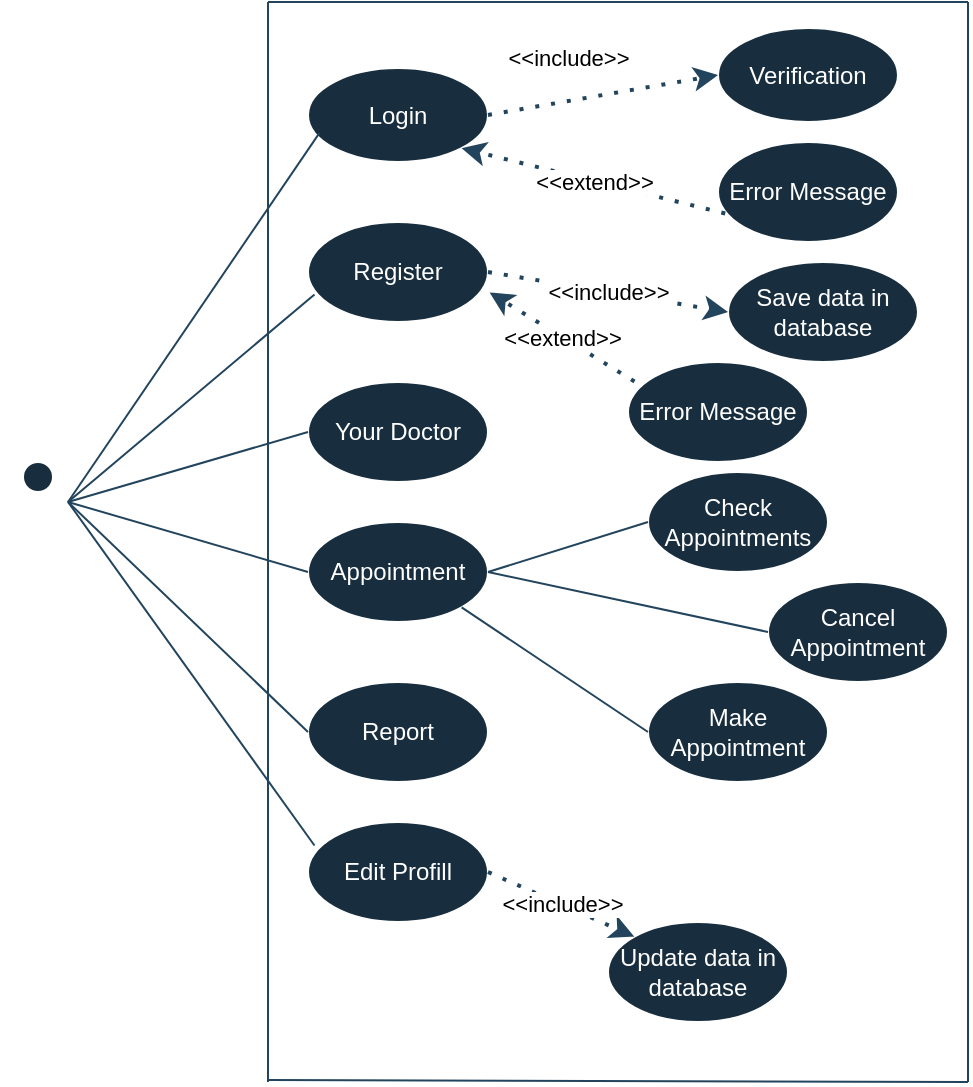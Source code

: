 <mxfile version="21.3.4" type="github" pages="3">
  <diagram name="PatientUseCase" id="zxL5nQAqXX0AkMMArjW-">
    <mxGraphModel dx="1050" dy="541" grid="1" gridSize="10" guides="1" tooltips="1" connect="1" arrows="1" fold="1" page="1" pageScale="1" pageWidth="850" pageHeight="1100" math="0" shadow="0">
      <root>
        <mxCell id="0" />
        <mxCell id="1" parent="0" />
        <mxCell id="uA1yjkFGK57nxFIue9zr-2" value="Patient" style="shape=umlActor;verticalLabelPosition=bottom;verticalAlign=top;html=1;outlineConnect=0;labelBackgroundColor=none;fillColor=#182E3E;strokeColor=#FFFFFF;fontColor=#FFFFFF;" parent="1" vertex="1">
          <mxGeometry x="70" y="240" width="30" height="60" as="geometry" />
        </mxCell>
        <mxCell id="uA1yjkFGK57nxFIue9zr-3" value="Login" style="ellipse;labelBackgroundColor=none;fillColor=#182E3E;strokeColor=#FFFFFF;fontColor=#FFFFFF;whiteSpace=wrap;" parent="1" vertex="1">
          <mxGeometry x="220" y="43" width="90" height="47" as="geometry" />
        </mxCell>
        <mxCell id="uA1yjkFGK57nxFIue9zr-4" value="Register" style="ellipse;whiteSpace=wrap;html=1;labelBackgroundColor=none;fillColor=#182E3E;strokeColor=#FFFFFF;fontColor=#FFFFFF;" parent="1" vertex="1">
          <mxGeometry x="220" y="120" width="90" height="50" as="geometry" />
        </mxCell>
        <mxCell id="uA1yjkFGK57nxFIue9zr-5" value="Your Doctor" style="ellipse;whiteSpace=wrap;html=1;labelBackgroundColor=none;fillColor=#182E3E;strokeColor=#FFFFFF;fontColor=#FFFFFF;" parent="1" vertex="1">
          <mxGeometry x="220" y="200" width="90" height="50" as="geometry" />
        </mxCell>
        <mxCell id="uA1yjkFGK57nxFIue9zr-6" value="Appointment" style="ellipse;whiteSpace=wrap;html=1;labelBackgroundColor=none;fillColor=#182E3E;strokeColor=#FFFFFF;fontColor=#FFFFFF;" parent="1" vertex="1">
          <mxGeometry x="220" y="270" width="90" height="50" as="geometry" />
        </mxCell>
        <mxCell id="uA1yjkFGK57nxFIue9zr-7" value="Report" style="ellipse;whiteSpace=wrap;html=1;labelBackgroundColor=none;fillColor=#182E3E;strokeColor=#FFFFFF;fontColor=#FFFFFF;" parent="1" vertex="1">
          <mxGeometry x="220" y="350" width="90" height="50" as="geometry" />
        </mxCell>
        <mxCell id="uA1yjkFGK57nxFIue9zr-8" value="Edit Profill" style="ellipse;whiteSpace=wrap;html=1;labelBackgroundColor=none;fillColor=#182E3E;strokeColor=#FFFFFF;fontColor=#FFFFFF;" parent="1" vertex="1">
          <mxGeometry x="220" y="420" width="90" height="50" as="geometry" />
        </mxCell>
        <mxCell id="uA1yjkFGK57nxFIue9zr-34" value="" style="endArrow=none;html=1;rounded=0;labelBackgroundColor=none;fontColor=default;strokeColor=#23445D;" parent="1" edge="1">
          <mxGeometry width="50" height="50" relative="1" as="geometry">
            <mxPoint x="200" y="550" as="sourcePoint" />
            <mxPoint x="200" y="10" as="targetPoint" />
          </mxGeometry>
        </mxCell>
        <mxCell id="uA1yjkFGK57nxFIue9zr-36" value="" style="endArrow=none;html=1;rounded=0;labelBackgroundColor=none;fontColor=default;strokeColor=#23445D;" parent="1" edge="1">
          <mxGeometry width="50" height="50" relative="1" as="geometry">
            <mxPoint x="200" y="10" as="sourcePoint" />
            <mxPoint x="550" y="10" as="targetPoint" />
          </mxGeometry>
        </mxCell>
        <mxCell id="uA1yjkFGK57nxFIue9zr-37" value="" style="endArrow=none;html=1;rounded=0;labelBackgroundColor=none;fontColor=default;strokeColor=#23445D;" parent="1" edge="1">
          <mxGeometry width="50" height="50" relative="1" as="geometry">
            <mxPoint x="550" y="550" as="sourcePoint" />
            <mxPoint x="550" y="10" as="targetPoint" />
          </mxGeometry>
        </mxCell>
        <mxCell id="uA1yjkFGK57nxFIue9zr-38" value="" style="endArrow=none;html=1;rounded=0;labelBackgroundColor=none;fontColor=default;strokeColor=#23445D;" parent="1" edge="1">
          <mxGeometry width="50" height="50" relative="1" as="geometry">
            <mxPoint x="200" y="549" as="sourcePoint" />
            <mxPoint x="550" y="550" as="targetPoint" />
          </mxGeometry>
        </mxCell>
        <mxCell id="uA1yjkFGK57nxFIue9zr-39" value="" style="endArrow=none;html=1;rounded=0;entryX=0.062;entryY=0.695;entryDx=0;entryDy=0;entryPerimeter=0;labelBackgroundColor=none;fontColor=default;strokeColor=#23445D;exitX=1;exitY=0.333;exitDx=0;exitDy=0;exitPerimeter=0;" parent="1" target="uA1yjkFGK57nxFIue9zr-3" edge="1" source="uA1yjkFGK57nxFIue9zr-2">
          <mxGeometry width="50" height="50" relative="1" as="geometry">
            <mxPoint x="110" y="300" as="sourcePoint" />
            <mxPoint x="170" y="210" as="targetPoint" />
          </mxGeometry>
        </mxCell>
        <mxCell id="uA1yjkFGK57nxFIue9zr-40" value="" style="endArrow=none;html=1;rounded=0;entryX=0.036;entryY=0.725;entryDx=0;entryDy=0;entryPerimeter=0;labelBackgroundColor=none;fontColor=default;strokeColor=#23445D;exitX=1;exitY=0.333;exitDx=0;exitDy=0;exitPerimeter=0;" parent="1" target="uA1yjkFGK57nxFIue9zr-4" edge="1" source="uA1yjkFGK57nxFIue9zr-2">
          <mxGeometry width="50" height="50" relative="1" as="geometry">
            <mxPoint x="120" y="260" as="sourcePoint" />
            <mxPoint x="170" y="210" as="targetPoint" />
          </mxGeometry>
        </mxCell>
        <mxCell id="uA1yjkFGK57nxFIue9zr-41" value="" style="endArrow=none;html=1;rounded=0;labelBackgroundColor=none;fontColor=default;strokeColor=#23445D;exitX=1;exitY=0.333;exitDx=0;exitDy=0;exitPerimeter=0;entryX=0;entryY=0.5;entryDx=0;entryDy=0;" parent="1" edge="1" target="uA1yjkFGK57nxFIue9zr-6" source="uA1yjkFGK57nxFIue9zr-2">
          <mxGeometry width="50" height="50" relative="1" as="geometry">
            <mxPoint x="160" y="330" as="sourcePoint" />
            <mxPoint x="210" y="280" as="targetPoint" />
          </mxGeometry>
        </mxCell>
        <mxCell id="l2GhuH7nUabS5cjkJu---6" value="" style="endArrow=none;html=1;rounded=0;strokeColor=#23445D;exitX=1;exitY=0.333;exitDx=0;exitDy=0;exitPerimeter=0;entryX=0;entryY=0.5;entryDx=0;entryDy=0;" edge="1" parent="1" source="uA1yjkFGK57nxFIue9zr-2" target="uA1yjkFGK57nxFIue9zr-5">
          <mxGeometry width="50" height="50" relative="1" as="geometry">
            <mxPoint x="180" y="270" as="sourcePoint" />
            <mxPoint x="240" y="220" as="targetPoint" />
          </mxGeometry>
        </mxCell>
        <mxCell id="l2GhuH7nUabS5cjkJu---11" value="" style="endArrow=none;html=1;rounded=0;strokeColor=#23445D;entryX=0;entryY=0.5;entryDx=0;entryDy=0;exitX=1;exitY=0.333;exitDx=0;exitDy=0;exitPerimeter=0;" edge="1" parent="1" source="uA1yjkFGK57nxFIue9zr-2" target="uA1yjkFGK57nxFIue9zr-7">
          <mxGeometry width="50" height="50" relative="1" as="geometry">
            <mxPoint x="130" y="340" as="sourcePoint" />
            <mxPoint x="180" y="290" as="targetPoint" />
          </mxGeometry>
        </mxCell>
        <mxCell id="l2GhuH7nUabS5cjkJu---13" value="" style="endArrow=none;html=1;rounded=0;strokeColor=#23445D;exitX=1;exitY=0.333;exitDx=0;exitDy=0;exitPerimeter=0;entryX=0.036;entryY=0.235;entryDx=0;entryDy=0;entryPerimeter=0;" edge="1" parent="1" source="uA1yjkFGK57nxFIue9zr-2" target="uA1yjkFGK57nxFIue9zr-8">
          <mxGeometry width="50" height="50" relative="1" as="geometry">
            <mxPoint x="110" y="270" as="sourcePoint" />
            <mxPoint x="240" y="340" as="targetPoint" />
          </mxGeometry>
        </mxCell>
        <mxCell id="l2GhuH7nUabS5cjkJu---14" value="Verification" style="ellipse;labelBackgroundColor=none;fillColor=#182E3E;strokeColor=#FFFFFF;fontColor=#FFFFFF;whiteSpace=wrap;" vertex="1" parent="1">
          <mxGeometry x="425" y="23" width="90" height="47" as="geometry" />
        </mxCell>
        <mxCell id="l2GhuH7nUabS5cjkJu---23" value="" style="endArrow=classic;html=1;rounded=0;dashed=1;dashPattern=1 3;labelBackgroundColor=default;strokeColor=#23445D;strokeWidth=2;fontFamily=Helvetica;fontSize=11;fontColor=default;shape=connector;entryX=0;entryY=0.5;entryDx=0;entryDy=0;exitX=1;exitY=0.5;exitDx=0;exitDy=0;" edge="1" parent="1" source="uA1yjkFGK57nxFIue9zr-3" target="l2GhuH7nUabS5cjkJu---14">
          <mxGeometry relative="1" as="geometry">
            <mxPoint x="340" y="70" as="sourcePoint" />
            <mxPoint x="371.2" y="38.61" as="targetPoint" />
          </mxGeometry>
        </mxCell>
        <mxCell id="l2GhuH7nUabS5cjkJu---27" value="Error Message" style="ellipse;labelBackgroundColor=none;fillColor=#182E3E;strokeColor=#FFFFFF;fontColor=#FFFFFF;whiteSpace=wrap;" vertex="1" parent="1">
          <mxGeometry x="425" y="80" width="90" height="50" as="geometry" />
        </mxCell>
        <mxCell id="l2GhuH7nUabS5cjkJu---28" value="" style="endArrow=classic;html=1;rounded=0;dashed=1;dashPattern=1 3;labelBackgroundColor=default;strokeColor=#23445D;strokeWidth=2;fontFamily=Helvetica;fontSize=11;fontColor=default;shape=connector;exitX=0.04;exitY=0.715;exitDx=0;exitDy=0;exitPerimeter=0;entryX=1;entryY=1;entryDx=0;entryDy=0;" edge="1" parent="1" source="l2GhuH7nUabS5cjkJu---27" target="uA1yjkFGK57nxFIue9zr-3">
          <mxGeometry relative="1" as="geometry">
            <mxPoint x="370" y="280" as="sourcePoint" />
            <mxPoint x="470" y="280" as="targetPoint" />
          </mxGeometry>
        </mxCell>
        <mxCell id="l2GhuH7nUabS5cjkJu---29" value="&amp;lt;&amp;lt;extend&amp;gt;&amp;gt;" style="edgeLabel;resizable=0;html=1;align=center;verticalAlign=middle;strokeColor=#FFFFFF;fontFamily=Helvetica;fontSize=11;fontColor=default;fillColor=#182E3E;" connectable="0" vertex="1" parent="l2GhuH7nUabS5cjkJu---28">
          <mxGeometry relative="1" as="geometry" />
        </mxCell>
        <mxCell id="l2GhuH7nUabS5cjkJu---30" value="&amp;lt;&amp;lt;include&amp;gt;&amp;gt;" style="text;html=1;align=center;verticalAlign=middle;resizable=0;points=[];autosize=1;strokeColor=none;fillColor=none;fontSize=11;fontFamily=Helvetica;fontColor=default;rotation=0;" vertex="1" parent="1">
          <mxGeometry x="310" y="23" width="80" height="30" as="geometry" />
        </mxCell>
        <mxCell id="l2GhuH7nUabS5cjkJu---32" value="Error Message" style="ellipse;labelBackgroundColor=none;fillColor=#182E3E;strokeColor=#FFFFFF;fontColor=#FFFFFF;whiteSpace=wrap;" vertex="1" parent="1">
          <mxGeometry x="380" y="190" width="90" height="50" as="geometry" />
        </mxCell>
        <mxCell id="l2GhuH7nUabS5cjkJu---33" value="" style="endArrow=classic;html=1;rounded=0;dashed=1;dashPattern=1 3;labelBackgroundColor=default;strokeColor=#23445D;strokeWidth=2;fontFamily=Helvetica;fontSize=11;fontColor=default;shape=connector;exitX=0.036;exitY=0.195;exitDx=0;exitDy=0;exitPerimeter=0;entryX=1.009;entryY=0.705;entryDx=0;entryDy=0;entryPerimeter=0;" edge="1" parent="1" source="l2GhuH7nUabS5cjkJu---32" target="uA1yjkFGK57nxFIue9zr-4">
          <mxGeometry relative="1" as="geometry">
            <mxPoint x="425" y="160" as="sourcePoint" />
            <mxPoint x="298" y="148" as="targetPoint" />
          </mxGeometry>
        </mxCell>
        <mxCell id="l2GhuH7nUabS5cjkJu---34" value="&amp;lt;&amp;lt;extend&amp;gt;&amp;gt;" style="edgeLabel;resizable=0;html=1;align=center;verticalAlign=middle;strokeColor=#FFFFFF;fontFamily=Helvetica;fontSize=11;fontColor=default;fillColor=#182E3E;" connectable="0" vertex="1" parent="l2GhuH7nUabS5cjkJu---33">
          <mxGeometry relative="1" as="geometry" />
        </mxCell>
        <mxCell id="l2GhuH7nUabS5cjkJu---35" value="Save data in database" style="ellipse;labelBackgroundColor=none;fillColor=#182E3E;strokeColor=#FFFFFF;fontColor=#FFFFFF;whiteSpace=wrap;" vertex="1" parent="1">
          <mxGeometry x="430" y="140" width="95" height="50" as="geometry" />
        </mxCell>
        <mxCell id="l2GhuH7nUabS5cjkJu---40" value="" style="endArrow=classic;html=1;rounded=0;dashed=1;dashPattern=1 3;labelBackgroundColor=default;strokeColor=#23445D;strokeWidth=2;fontFamily=Helvetica;fontSize=11;fontColor=default;shape=connector;entryX=0;entryY=0.5;entryDx=0;entryDy=0;exitX=1;exitY=0.5;exitDx=0;exitDy=0;" edge="1" parent="1" source="uA1yjkFGK57nxFIue9zr-4" target="l2GhuH7nUabS5cjkJu---35">
          <mxGeometry relative="1" as="geometry">
            <mxPoint x="370" y="300" as="sourcePoint" />
            <mxPoint x="470" y="300" as="targetPoint" />
          </mxGeometry>
        </mxCell>
        <mxCell id="l2GhuH7nUabS5cjkJu---41" value="&amp;lt;&amp;lt;include&amp;gt;&amp;gt;" style="edgeLabel;resizable=0;html=1;align=center;verticalAlign=middle;strokeColor=#FFFFFF;fontFamily=Helvetica;fontSize=11;fontColor=default;fillColor=#182E3E;" connectable="0" vertex="1" parent="l2GhuH7nUabS5cjkJu---40">
          <mxGeometry relative="1" as="geometry" />
        </mxCell>
        <mxCell id="l2GhuH7nUabS5cjkJu---48" value="Check Appointments" style="ellipse;whiteSpace=wrap;html=1;labelBackgroundColor=none;fillColor=#182E3E;strokeColor=#FFFFFF;fontColor=#FFFFFF;" vertex="1" parent="1">
          <mxGeometry x="390" y="245" width="90" height="50" as="geometry" />
        </mxCell>
        <mxCell id="l2GhuH7nUabS5cjkJu---53" value="Make Appointment" style="ellipse;whiteSpace=wrap;html=1;labelBackgroundColor=none;fillColor=#182E3E;strokeColor=#FFFFFF;fontColor=#FFFFFF;" vertex="1" parent="1">
          <mxGeometry x="390" y="350" width="90" height="50" as="geometry" />
        </mxCell>
        <mxCell id="l2GhuH7nUabS5cjkJu---54" value="Update data in database" style="ellipse;whiteSpace=wrap;html=1;labelBackgroundColor=none;fillColor=#182E3E;strokeColor=#FFFFFF;fontColor=#FFFFFF;" vertex="1" parent="1">
          <mxGeometry x="370" y="470" width="90" height="50" as="geometry" />
        </mxCell>
        <mxCell id="l2GhuH7nUabS5cjkJu---56" value="" style="endArrow=classic;html=1;rounded=0;dashed=1;dashPattern=1 3;labelBackgroundColor=default;strokeColor=#23445D;strokeWidth=2;fontFamily=Helvetica;fontSize=11;fontColor=default;shape=connector;entryX=0;entryY=0;entryDx=0;entryDy=0;exitX=1;exitY=0.5;exitDx=0;exitDy=0;" edge="1" parent="1" source="uA1yjkFGK57nxFIue9zr-8" target="l2GhuH7nUabS5cjkJu---54">
          <mxGeometry relative="1" as="geometry">
            <mxPoint x="310" y="430" as="sourcePoint" />
            <mxPoint x="395" y="430" as="targetPoint" />
          </mxGeometry>
        </mxCell>
        <mxCell id="l2GhuH7nUabS5cjkJu---57" value="&amp;lt;&amp;lt;include&amp;gt;&amp;gt;" style="edgeLabel;resizable=0;html=1;align=center;verticalAlign=middle;strokeColor=#FFFFFF;fontFamily=Helvetica;fontSize=11;fontColor=default;fillColor=#182E3E;" connectable="0" vertex="1" parent="l2GhuH7nUabS5cjkJu---56">
          <mxGeometry relative="1" as="geometry" />
        </mxCell>
        <mxCell id="l2GhuH7nUabS5cjkJu---66" value="" style="endArrow=none;html=1;rounded=0;labelBackgroundColor=none;fontColor=default;strokeColor=#23445D;exitX=1;exitY=1;exitDx=0;exitDy=0;entryX=0;entryY=0.5;entryDx=0;entryDy=0;" edge="1" parent="1" source="uA1yjkFGK57nxFIue9zr-6" target="l2GhuH7nUabS5cjkJu---53">
          <mxGeometry width="50" height="50" relative="1" as="geometry">
            <mxPoint x="300" y="315" as="sourcePoint" />
            <mxPoint x="420" y="350" as="targetPoint" />
          </mxGeometry>
        </mxCell>
        <mxCell id="l2GhuH7nUabS5cjkJu---67" value="" style="endArrow=none;html=1;rounded=0;labelBackgroundColor=none;fontColor=default;strokeColor=#23445D;exitX=1;exitY=0.5;exitDx=0;exitDy=0;entryX=0;entryY=0.5;entryDx=0;entryDy=0;" edge="1" parent="1" source="uA1yjkFGK57nxFIue9zr-6" target="l2GhuH7nUabS5cjkJu---48">
          <mxGeometry width="50" height="50" relative="1" as="geometry">
            <mxPoint x="320" y="300" as="sourcePoint" />
            <mxPoint x="413" y="342" as="targetPoint" />
          </mxGeometry>
        </mxCell>
        <mxCell id="l2GhuH7nUabS5cjkJu---70" value="Cancel Appointment" style="ellipse;labelBackgroundColor=none;fillColor=#182E3E;strokeColor=#FFFFFF;fontColor=#FFFFFF;whiteSpace=wrap;" vertex="1" parent="1">
          <mxGeometry x="450" y="300" width="90" height="50" as="geometry" />
        </mxCell>
        <mxCell id="l2GhuH7nUabS5cjkJu---73" value="" style="endArrow=none;html=1;rounded=0;labelBackgroundColor=none;fontColor=default;strokeColor=#23445D;exitX=0;exitY=0.5;exitDx=0;exitDy=0;entryX=1;entryY=0.5;entryDx=0;entryDy=0;" edge="1" parent="1" source="l2GhuH7nUabS5cjkJu---70" target="uA1yjkFGK57nxFIue9zr-6">
          <mxGeometry width="50" height="50" relative="1" as="geometry">
            <mxPoint x="307" y="323" as="sourcePoint" />
            <mxPoint x="390" y="395" as="targetPoint" />
          </mxGeometry>
        </mxCell>
      </root>
    </mxGraphModel>
  </diagram>
  <diagram id="E2EriJdUbzyZtGakTttA" name="AdminUsecase">
    <mxGraphModel dx="1900" dy="541" grid="1" gridSize="11" guides="1" tooltips="1" connect="1" arrows="1" fold="1" page="1" pageScale="1" pageWidth="850" pageHeight="1100" math="0" shadow="1">
      <root>
        <mxCell id="0" />
        <mxCell id="1" parent="0" />
        <mxCell id="AwmBCkN8pmVGD5Ynmysm-137" value="Admin" style="shape=umlActor;verticalLabelPosition=bottom;verticalAlign=top;html=1;outlineConnect=0;labelBackgroundColor=none;" vertex="1" parent="1">
          <mxGeometry x="-460" y="880" width="30" height="60" as="geometry" />
        </mxCell>
        <mxCell id="AwmBCkN8pmVGD5Ynmysm-138" value="" style="endArrow=none;html=1;rounded=0;labelBackgroundColor=none;fontColor=default;" edge="1" parent="1">
          <mxGeometry width="50" height="50" relative="1" as="geometry">
            <mxPoint x="-315" y="1570" as="sourcePoint" />
            <mxPoint x="-315" y="280" as="targetPoint" />
          </mxGeometry>
        </mxCell>
        <mxCell id="AwmBCkN8pmVGD5Ynmysm-139" value="" style="endArrow=none;html=1;rounded=0;labelBackgroundColor=none;fontColor=default;" edge="1" parent="1">
          <mxGeometry width="50" height="50" relative="1" as="geometry">
            <mxPoint x="-315" y="280" as="sourcePoint" />
            <mxPoint x="325" y="280" as="targetPoint" />
            <Array as="points">
              <mxPoint x="-45" y="280" />
            </Array>
          </mxGeometry>
        </mxCell>
        <mxCell id="AwmBCkN8pmVGD5Ynmysm-140" value="" style="endArrow=none;html=1;rounded=0;entryX=0;entryY=0.5;entryDx=0;entryDy=0;labelBackgroundColor=none;fontColor=default;exitX=1;exitY=0.333;exitDx=0;exitDy=0;exitPerimeter=0;" edge="1" parent="1" source="AwmBCkN8pmVGD5Ynmysm-137" target="AwmBCkN8pmVGD5Ynmysm-149">
          <mxGeometry width="50" height="50" relative="1" as="geometry">
            <mxPoint x="-365" y="570" as="sourcePoint" />
            <mxPoint x="-249.42" y="345.665" as="targetPoint" />
          </mxGeometry>
        </mxCell>
        <mxCell id="AwmBCkN8pmVGD5Ynmysm-141" value="" style="endArrow=none;html=1;rounded=0;entryX=0;entryY=0.5;entryDx=0;entryDy=0;labelBackgroundColor=none;fontColor=default;exitX=1;exitY=0.333;exitDx=0;exitDy=0;exitPerimeter=0;" edge="1" parent="1" source="AwmBCkN8pmVGD5Ynmysm-137" target="AwmBCkN8pmVGD5Ynmysm-150">
          <mxGeometry width="50" height="50" relative="1" as="geometry">
            <mxPoint x="-355" y="530" as="sourcePoint" />
            <mxPoint x="-251.76" y="426.25" as="targetPoint" />
          </mxGeometry>
        </mxCell>
        <mxCell id="AwmBCkN8pmVGD5Ynmysm-142" value="" style="endArrow=none;html=1;rounded=0;labelBackgroundColor=none;fontColor=default;exitX=1;exitY=0.333;exitDx=0;exitDy=0;exitPerimeter=0;entryX=0;entryY=0.5;entryDx=0;entryDy=0;" edge="1" parent="1" source="AwmBCkN8pmVGD5Ynmysm-137" target="AwmBCkN8pmVGD5Ynmysm-157">
          <mxGeometry width="50" height="50" relative="1" as="geometry">
            <mxPoint x="-315" y="600" as="sourcePoint" />
            <mxPoint x="-255" y="565" as="targetPoint" />
          </mxGeometry>
        </mxCell>
        <mxCell id="AwmBCkN8pmVGD5Ynmysm-143" value="" style="endArrow=none;html=1;rounded=0;exitX=1;exitY=0.333;exitDx=0;exitDy=0;exitPerimeter=0;labelBackgroundColor=none;fontColor=default;entryX=0;entryY=0;entryDx=0;entryDy=0;" edge="1" parent="1" source="AwmBCkN8pmVGD5Ynmysm-137" target="AwmBCkN8pmVGD5Ynmysm-167">
          <mxGeometry width="50" height="50" relative="1" as="geometry">
            <mxPoint x="-295" y="540" as="sourcePoint" />
            <mxPoint x="-245" y="545" as="targetPoint" />
          </mxGeometry>
        </mxCell>
        <mxCell id="AwmBCkN8pmVGD5Ynmysm-144" value="" style="endArrow=none;html=1;rounded=0;exitX=1;exitY=0.333;exitDx=0;exitDy=0;exitPerimeter=0;labelBackgroundColor=none;fontColor=default;entryX=0;entryY=0;entryDx=0;entryDy=0;" edge="1" parent="1" source="AwmBCkN8pmVGD5Ynmysm-137" target="AwmBCkN8pmVGD5Ynmysm-184">
          <mxGeometry width="50" height="50" relative="1" as="geometry">
            <mxPoint x="-345" y="610" as="sourcePoint" />
            <mxPoint x="-335" y="830" as="targetPoint" />
          </mxGeometry>
        </mxCell>
        <mxCell id="AwmBCkN8pmVGD5Ynmysm-145" value="" style="endArrow=none;html=1;rounded=0;exitX=1;exitY=0.333;exitDx=0;exitDy=0;exitPerimeter=0;entryX=0.217;entryY=0.097;entryDx=0;entryDy=0;entryPerimeter=0;labelBackgroundColor=none;fontColor=default;" edge="1" parent="1" source="AwmBCkN8pmVGD5Ynmysm-137" target="AwmBCkN8pmVGD5Ynmysm-168">
          <mxGeometry width="50" height="50" relative="1" as="geometry">
            <mxPoint x="-365" y="540" as="sourcePoint" />
            <mxPoint x="-251.76" y="701.75" as="targetPoint" />
          </mxGeometry>
        </mxCell>
        <mxCell id="AwmBCkN8pmVGD5Ynmysm-146" value="Verification" style="ellipse;labelBackgroundColor=none;whiteSpace=wrap;" vertex="1" parent="1">
          <mxGeometry x="12.5" y="290" width="125" height="67" as="geometry" />
        </mxCell>
        <mxCell id="AwmBCkN8pmVGD5Ynmysm-147" value="Error Message" style="ellipse;labelBackgroundColor=none;whiteSpace=wrap;" vertex="1" parent="1">
          <mxGeometry x="135" y="310" width="125" height="70" as="geometry" />
        </mxCell>
        <mxCell id="AwmBCkN8pmVGD5Ynmysm-148" value="Update data in database" style="ellipse;whiteSpace=wrap;html=1;labelBackgroundColor=none;" vertex="1" parent="1">
          <mxGeometry x="95" y="790" width="140" height="80" as="geometry" />
        </mxCell>
        <mxCell id="AwmBCkN8pmVGD5Ynmysm-149" value="Login" style="ellipse;whiteSpace=wrap;html=1;fontFamily=Helvetica;fontSize=11;labelBackgroundColor=none;" vertex="1" parent="1">
          <mxGeometry x="-275" y="300" width="140" height="70" as="geometry" />
        </mxCell>
        <mxCell id="AwmBCkN8pmVGD5Ynmysm-150" value="Appointment" style="ellipse;whiteSpace=wrap;html=1;fontFamily=Helvetica;fontSize=11;labelBackgroundColor=none;" vertex="1" parent="1">
          <mxGeometry x="-275" y="400" width="140" height="70" as="geometry" />
        </mxCell>
        <mxCell id="AwmBCkN8pmVGD5Ynmysm-151" value="Fetch Data" style="ellipse;whiteSpace=wrap;html=1;fontFamily=Helvetica;fontSize=11;labelBackgroundColor=none;" vertex="1" parent="1">
          <mxGeometry x="15" y="390" width="140" height="70" as="geometry" />
        </mxCell>
        <mxCell id="AwmBCkN8pmVGD5Ynmysm-152" value="Add Doctor" style="ellipse;whiteSpace=wrap;html=1;fontFamily=Helvetica;fontSize=11;labelBackgroundColor=none;" vertex="1" parent="1">
          <mxGeometry x="-50" y="470" width="140" height="70" as="geometry" />
        </mxCell>
        <mxCell id="AwmBCkN8pmVGD5Ynmysm-153" value="View&amp;nbsp;" style="ellipse;whiteSpace=wrap;html=1;fontFamily=Helvetica;fontSize=11;labelBackgroundColor=none;" vertex="1" parent="1">
          <mxGeometry x="45" y="540" width="140" height="70" as="geometry" />
        </mxCell>
        <mxCell id="AwmBCkN8pmVGD5Ynmysm-154" value="" style="endArrow=none;html=1;rounded=0;exitX=0.06;exitY=0.786;exitDx=0;exitDy=0;labelBackgroundColor=none;fontColor=default;entryX=1;entryY=0.5;entryDx=0;entryDy=0;exitPerimeter=0;" edge="1" parent="1" source="AwmBCkN8pmVGD5Ynmysm-152" target="AwmBCkN8pmVGD5Ynmysm-157">
          <mxGeometry width="50" height="50" relative="1" as="geometry">
            <mxPoint x="-95" y="465" as="sourcePoint" />
            <mxPoint x="93" y="600" as="targetPoint" />
          </mxGeometry>
        </mxCell>
        <mxCell id="AwmBCkN8pmVGD5Ynmysm-155" value="" style="endArrow=none;html=1;rounded=0;entryX=0;entryY=0.5;entryDx=0;entryDy=0;labelBackgroundColor=none;fontColor=default;exitX=0.979;exitY=0.643;exitDx=0;exitDy=0;exitPerimeter=0;" edge="1" parent="1" source="AwmBCkN8pmVGD5Ynmysm-157" target="AwmBCkN8pmVGD5Ynmysm-153">
          <mxGeometry width="50" height="50" relative="1" as="geometry">
            <mxPoint x="-15" y="610" as="sourcePoint" />
            <mxPoint x="-5" y="435" as="targetPoint" />
          </mxGeometry>
        </mxCell>
        <mxCell id="AwmBCkN8pmVGD5Ynmysm-156" value="&amp;lt;&amp;lt;include&amp;gt;&amp;gt;" style="endArrow=open;endSize=12;dashed=1;html=1;rounded=0;dashPattern=1 3;labelBackgroundColor=none;strokeWidth=2;fontFamily=Helvetica;fontSize=11;fontColor=default;shape=connector;entryX=0;entryY=0.5;entryDx=0;entryDy=0;exitX=1;exitY=0.5;exitDx=0;exitDy=0;" edge="1" parent="1" source="AwmBCkN8pmVGD5Ynmysm-150" target="AwmBCkN8pmVGD5Ynmysm-151">
          <mxGeometry x="-0.152" y="11" width="160" relative="1" as="geometry">
            <mxPoint x="-135" y="470" as="sourcePoint" />
            <mxPoint x="47.5" y="440" as="targetPoint" />
            <mxPoint as="offset" />
          </mxGeometry>
        </mxCell>
        <mxCell id="AwmBCkN8pmVGD5Ynmysm-157" value="Doctor" style="ellipse;whiteSpace=wrap;html=1;fontFamily=Helvetica;fontSize=11;labelBackgroundColor=none;" vertex="1" parent="1">
          <mxGeometry x="-275" y="560" width="140" height="70" as="geometry" />
        </mxCell>
        <mxCell id="AwmBCkN8pmVGD5Ynmysm-158" value="&amp;lt;&amp;lt;include&amp;gt;&amp;gt;" style="endArrow=open;endSize=12;dashed=1;html=1;rounded=0;dashPattern=1 3;labelBackgroundColor=none;strokeWidth=2;fontFamily=Helvetica;fontSize=11;fontColor=default;shape=connector;entryX=0;entryY=0.5;entryDx=0;entryDy=0;exitX=1;exitY=0.5;exitDx=0;exitDy=0;" edge="1" parent="1" source="AwmBCkN8pmVGD5Ynmysm-149" target="AwmBCkN8pmVGD5Ynmysm-146">
          <mxGeometry width="160" relative="1" as="geometry">
            <mxPoint x="-145" y="483" as="sourcePoint" />
            <mxPoint x="-39" y="500" as="targetPoint" />
          </mxGeometry>
        </mxCell>
        <mxCell id="AwmBCkN8pmVGD5Ynmysm-159" value="Delete" style="ellipse;whiteSpace=wrap;html=1;fontFamily=Helvetica;fontSize=11;labelBackgroundColor=none;" vertex="1" parent="1">
          <mxGeometry x="55" y="620" width="140" height="70" as="geometry" />
        </mxCell>
        <mxCell id="AwmBCkN8pmVGD5Ynmysm-160" value="" style="endArrow=none;html=1;rounded=0;labelBackgroundColor=none;fontColor=default;exitX=0.979;exitY=0.734;exitDx=0;exitDy=0;exitPerimeter=0;entryX=0;entryY=0;entryDx=0;entryDy=0;" edge="1" parent="1" source="AwmBCkN8pmVGD5Ynmysm-157" target="AwmBCkN8pmVGD5Ynmysm-159">
          <mxGeometry width="50" height="50" relative="1" as="geometry">
            <mxPoint x="-105" y="585" as="sourcePoint" />
            <mxPoint x="143" y="589" as="targetPoint" />
          </mxGeometry>
        </mxCell>
        <mxCell id="AwmBCkN8pmVGD5Ynmysm-161" value="Update" style="ellipse;whiteSpace=wrap;html=1;fontFamily=Helvetica;fontSize=11;labelBackgroundColor=none;" vertex="1" parent="1">
          <mxGeometry x="-15" y="690" width="140" height="70" as="geometry" />
        </mxCell>
        <mxCell id="AwmBCkN8pmVGD5Ynmysm-162" value="&amp;lt;&amp;lt;expend&amp;gt;&amp;gt;" style="endArrow=open;endSize=12;dashed=1;html=1;rounded=0;dashPattern=1 3;labelBackgroundColor=none;strokeWidth=2;fontFamily=Helvetica;fontSize=11;fontColor=default;shape=connector;entryX=1;entryY=1;entryDx=0;entryDy=0;exitX=0.047;exitY=0.769;exitDx=0;exitDy=0;exitPerimeter=0;" edge="1" parent="1" source="AwmBCkN8pmVGD5Ynmysm-147" target="AwmBCkN8pmVGD5Ynmysm-149">
          <mxGeometry x="-0.152" y="11" width="160" relative="1" as="geometry">
            <mxPoint x="-170" y="390" as="sourcePoint" />
            <mxPoint x="-50" y="380" as="targetPoint" />
            <mxPoint as="offset" />
          </mxGeometry>
        </mxCell>
        <mxCell id="AwmBCkN8pmVGD5Ynmysm-163" value="" style="endArrow=none;html=1;rounded=0;labelBackgroundColor=none;fontColor=default;exitX=1;exitY=1;exitDx=0;exitDy=0;" edge="1" parent="1" source="AwmBCkN8pmVGD5Ynmysm-157" target="AwmBCkN8pmVGD5Ynmysm-161">
          <mxGeometry width="50" height="50" relative="1" as="geometry">
            <mxPoint x="-88" y="581" as="sourcePoint" />
            <mxPoint x="176" y="620" as="targetPoint" />
          </mxGeometry>
        </mxCell>
        <mxCell id="AwmBCkN8pmVGD5Ynmysm-164" value="Verification" style="ellipse;whiteSpace=wrap;html=1;fontFamily=Helvetica;fontSize=11;labelBackgroundColor=none;" vertex="1" parent="1">
          <mxGeometry x="175" y="710" width="140" height="70" as="geometry" />
        </mxCell>
        <mxCell id="AwmBCkN8pmVGD5Ynmysm-165" value="&amp;lt;&amp;lt;include&amp;gt;&amp;gt;" style="endArrow=open;endSize=12;dashed=1;html=1;rounded=0;dashPattern=1 3;labelBackgroundColor=none;strokeWidth=2;fontFamily=Helvetica;fontSize=11;fontColor=default;shape=connector;exitX=0.5;exitY=1;exitDx=0;exitDy=0;" edge="1" parent="1" source="AwmBCkN8pmVGD5Ynmysm-159" target="AwmBCkN8pmVGD5Ynmysm-164">
          <mxGeometry x="-0.152" y="11" width="160" relative="1" as="geometry">
            <mxPoint x="-95" y="445" as="sourcePoint" />
            <mxPoint x="175.371" y="780.016" as="targetPoint" />
            <mxPoint as="offset" />
          </mxGeometry>
        </mxCell>
        <mxCell id="AwmBCkN8pmVGD5Ynmysm-166" value="&amp;lt;&amp;lt;include&amp;gt;&amp;gt;" style="endArrow=open;endSize=12;dashed=1;html=1;rounded=0;dashPattern=1 3;labelBackgroundColor=none;strokeWidth=2;fontFamily=Helvetica;fontSize=11;fontColor=default;shape=connector;exitX=1;exitY=1;exitDx=0;exitDy=0;entryX=0.5;entryY=0;entryDx=0;entryDy=0;" edge="1" parent="1" source="AwmBCkN8pmVGD5Ynmysm-161" target="AwmBCkN8pmVGD5Ynmysm-148">
          <mxGeometry x="-0.152" y="11" width="160" relative="1" as="geometry">
            <mxPoint x="180" y="710" as="sourcePoint" />
            <mxPoint x="236" y="773" as="targetPoint" />
            <mxPoint as="offset" />
          </mxGeometry>
        </mxCell>
        <mxCell id="AwmBCkN8pmVGD5Ynmysm-167" value="Patient" style="ellipse;whiteSpace=wrap;html=1;fontFamily=Helvetica;fontSize=11;labelBackgroundColor=none;" vertex="1" parent="1">
          <mxGeometry x="-275" y="700" width="140" height="70" as="geometry" />
        </mxCell>
        <mxCell id="AwmBCkN8pmVGD5Ynmysm-168" value="Nurses" style="ellipse;whiteSpace=wrap;html=1;fontFamily=Helvetica;fontSize=11;labelBackgroundColor=none;" vertex="1" parent="1">
          <mxGeometry x="-275" y="965" width="140" height="70" as="geometry" />
        </mxCell>
        <mxCell id="AwmBCkN8pmVGD5Ynmysm-169" value="" style="endArrow=none;html=1;rounded=0;labelBackgroundColor=none;fontColor=default;" edge="1" parent="1">
          <mxGeometry width="50" height="50" relative="1" as="geometry">
            <mxPoint x="325" y="1570" as="sourcePoint" />
            <mxPoint x="325" y="280" as="targetPoint" />
          </mxGeometry>
        </mxCell>
        <mxCell id="AwmBCkN8pmVGD5Ynmysm-170" value="Update data in database" style="ellipse;whiteSpace=wrap;html=1;labelBackgroundColor=none;" vertex="1" parent="1">
          <mxGeometry x="-225" y="820" width="140" height="80" as="geometry" />
        </mxCell>
        <mxCell id="AwmBCkN8pmVGD5Ynmysm-171" value="&amp;lt;&amp;lt;include&amp;gt;&amp;gt;" style="endArrow=open;endSize=12;dashed=1;html=1;rounded=0;dashPattern=1 3;labelBackgroundColor=none;strokeWidth=2;fontFamily=Helvetica;fontSize=11;fontColor=default;shape=connector;exitX=0.786;exitY=1;exitDx=0;exitDy=0;entryX=0.5;entryY=0;entryDx=0;entryDy=0;exitPerimeter=0;" edge="1" parent="1" source="AwmBCkN8pmVGD5Ynmysm-167" target="AwmBCkN8pmVGD5Ynmysm-170">
          <mxGeometry x="-0.152" y="11" width="160" relative="1" as="geometry">
            <mxPoint x="-135" y="760" as="sourcePoint" />
            <mxPoint x="-62" y="810" as="targetPoint" />
            <mxPoint as="offset" />
          </mxGeometry>
        </mxCell>
        <mxCell id="AwmBCkN8pmVGD5Ynmysm-172" value="Add&amp;nbsp;" style="ellipse;whiteSpace=wrap;html=1;fontFamily=Helvetica;fontSize=11;labelBackgroundColor=none;" vertex="1" parent="1">
          <mxGeometry x="-39" y="880" width="140" height="70" as="geometry" />
        </mxCell>
        <mxCell id="AwmBCkN8pmVGD5Ynmysm-173" value="View&amp;nbsp;" style="ellipse;whiteSpace=wrap;html=1;fontFamily=Helvetica;fontSize=11;labelBackgroundColor=none;" vertex="1" parent="1">
          <mxGeometry x="77.5" y="950" width="140" height="70" as="geometry" />
        </mxCell>
        <mxCell id="AwmBCkN8pmVGD5Ynmysm-174" value="Delete" style="ellipse;whiteSpace=wrap;html=1;fontFamily=Helvetica;fontSize=11;labelBackgroundColor=none;" vertex="1" parent="1">
          <mxGeometry x="74" y="1026" width="140" height="70" as="geometry" />
        </mxCell>
        <mxCell id="AwmBCkN8pmVGD5Ynmysm-175" value="Update" style="ellipse;whiteSpace=wrap;html=1;fontFamily=Helvetica;fontSize=11;labelBackgroundColor=none;" vertex="1" parent="1">
          <mxGeometry x="-52" y="1072" width="140" height="70" as="geometry" />
        </mxCell>
        <mxCell id="AwmBCkN8pmVGD5Ynmysm-176" value="Verification" style="ellipse;whiteSpace=wrap;html=1;fontFamily=Helvetica;fontSize=11;labelBackgroundColor=none;" vertex="1" parent="1">
          <mxGeometry x="177" y="1128" width="140" height="70" as="geometry" />
        </mxCell>
        <mxCell id="AwmBCkN8pmVGD5Ynmysm-177" value="&amp;lt;&amp;lt;include&amp;gt;&amp;gt;" style="endArrow=open;endSize=12;dashed=1;html=1;rounded=0;dashPattern=1 3;labelBackgroundColor=none;strokeWidth=2;fontFamily=Helvetica;fontSize=11;fontColor=default;shape=connector;exitX=0.5;exitY=1;exitDx=0;exitDy=0;" edge="1" parent="1" source="AwmBCkN8pmVGD5Ynmysm-174" target="AwmBCkN8pmVGD5Ynmysm-176">
          <mxGeometry x="-0.152" y="11" width="160" relative="1" as="geometry">
            <mxPoint x="-62.5" y="855" as="sourcePoint" />
            <mxPoint x="207.871" y="1190.016" as="targetPoint" />
            <mxPoint as="offset" />
          </mxGeometry>
        </mxCell>
        <mxCell id="AwmBCkN8pmVGD5Ynmysm-178" value="&amp;lt;&amp;lt;include&amp;gt;&amp;gt;" style="endArrow=open;endSize=12;dashed=1;html=1;rounded=0;dashPattern=1 3;labelBackgroundColor=none;strokeWidth=2;fontFamily=Helvetica;fontSize=11;fontColor=default;shape=connector;exitX=1;exitY=1;exitDx=0;exitDy=0;entryX=0.438;entryY=-0.057;entryDx=0;entryDy=0;entryPerimeter=0;" edge="1" parent="1" source="AwmBCkN8pmVGD5Ynmysm-175" target="AwmBCkN8pmVGD5Ynmysm-179">
          <mxGeometry x="-0.152" y="11" width="160" relative="1" as="geometry">
            <mxPoint x="212.5" y="1120" as="sourcePoint" />
            <mxPoint x="197.5" y="1200" as="targetPoint" />
            <mxPoint as="offset" />
          </mxGeometry>
        </mxCell>
        <mxCell id="AwmBCkN8pmVGD5Ynmysm-179" value="Update data in database" style="ellipse;whiteSpace=wrap;html=1;labelBackgroundColor=none;" vertex="1" parent="1">
          <mxGeometry x="95" y="1195" width="140" height="80" as="geometry" />
        </mxCell>
        <mxCell id="AwmBCkN8pmVGD5Ynmysm-180" value="" style="endArrow=none;html=1;rounded=0;labelBackgroundColor=none;fontColor=default;exitX=1;exitY=0;exitDx=0;exitDy=0;entryX=0;entryY=0.5;entryDx=0;entryDy=0;" edge="1" parent="1" source="AwmBCkN8pmVGD5Ynmysm-168" target="AwmBCkN8pmVGD5Ynmysm-172">
          <mxGeometry width="50" height="50" relative="1" as="geometry">
            <mxPoint x="-135" y="970" as="sourcePoint" />
            <mxPoint x="-17" y="920" as="targetPoint" />
          </mxGeometry>
        </mxCell>
        <mxCell id="AwmBCkN8pmVGD5Ynmysm-181" value="" style="endArrow=none;html=1;rounded=0;labelBackgroundColor=none;fontColor=default;exitX=1;exitY=0.5;exitDx=0;exitDy=0;entryX=0.027;entryY=0.271;entryDx=0;entryDy=0;entryPerimeter=0;" edge="1" parent="1" source="AwmBCkN8pmVGD5Ynmysm-168" target="AwmBCkN8pmVGD5Ynmysm-174">
          <mxGeometry width="50" height="50" relative="1" as="geometry">
            <mxPoint x="-125" y="990" as="sourcePoint" />
            <mxPoint x="-15" y="935" as="targetPoint" />
          </mxGeometry>
        </mxCell>
        <mxCell id="AwmBCkN8pmVGD5Ynmysm-182" value="" style="endArrow=none;html=1;rounded=0;labelBackgroundColor=none;fontColor=default;entryX=0;entryY=0.5;entryDx=0;entryDy=0;exitX=0.96;exitY=0.249;exitDx=0;exitDy=0;exitPerimeter=0;" edge="1" parent="1" source="AwmBCkN8pmVGD5Ynmysm-168" target="AwmBCkN8pmVGD5Ynmysm-173">
          <mxGeometry width="50" height="50" relative="1" as="geometry">
            <mxPoint x="-115" y="1000" as="sourcePoint" />
            <mxPoint x="-5" y="945" as="targetPoint" />
          </mxGeometry>
        </mxCell>
        <mxCell id="AwmBCkN8pmVGD5Ynmysm-183" value="" style="endArrow=none;html=1;rounded=0;labelBackgroundColor=none;fontColor=default;exitX=1;exitY=0.5;exitDx=0;exitDy=0;" edge="1" parent="1" source="AwmBCkN8pmVGD5Ynmysm-168" target="AwmBCkN8pmVGD5Ynmysm-175">
          <mxGeometry width="50" height="50" relative="1" as="geometry">
            <mxPoint x="-105" y="1010" as="sourcePoint" />
            <mxPoint x="5" y="955" as="targetPoint" />
          </mxGeometry>
        </mxCell>
        <mxCell id="AwmBCkN8pmVGD5Ynmysm-184" value="Bed Manager" style="ellipse;whiteSpace=wrap;html=1;fontFamily=Helvetica;fontSize=11;labelBackgroundColor=none;" vertex="1" parent="1">
          <mxGeometry x="-267" y="1110" width="140" height="70" as="geometry" />
        </mxCell>
        <mxCell id="AwmBCkN8pmVGD5Ynmysm-185" value="Wallet" style="ellipse;whiteSpace=wrap;html=1;fontFamily=Helvetica;fontSize=11;labelBackgroundColor=none;" vertex="1" parent="1">
          <mxGeometry x="-267" y="1233" width="140" height="70" as="geometry" />
        </mxCell>
        <mxCell id="AwmBCkN8pmVGD5Ynmysm-186" value="Message" style="ellipse;whiteSpace=wrap;html=1;fontFamily=Helvetica;fontSize=11;labelBackgroundColor=none;" vertex="1" parent="1">
          <mxGeometry x="-275" y="1444" width="140" height="70" as="geometry" />
        </mxCell>
        <mxCell id="AwmBCkN8pmVGD5Ynmysm-187" value="Fetch Data" style="ellipse;whiteSpace=wrap;html=1;fontFamily=Helvetica;fontSize=11;labelBackgroundColor=none;" vertex="1" parent="1">
          <mxGeometry x="-195" y="1360" width="140" height="70" as="geometry" />
        </mxCell>
        <mxCell id="AwmBCkN8pmVGD5Ynmysm-188" value="&amp;lt;&amp;lt;include&amp;gt;&amp;gt;" style="endArrow=open;endSize=12;dashed=1;html=1;rounded=0;dashPattern=1 3;labelBackgroundColor=none;strokeWidth=2;fontFamily=Helvetica;fontSize=11;fontColor=default;shape=connector;entryX=0.275;entryY=0.059;entryDx=0;entryDy=0;entryPerimeter=0;" edge="1" parent="1" target="AwmBCkN8pmVGD5Ynmysm-187">
          <mxGeometry x="-0.152" y="11" width="160" relative="1" as="geometry">
            <mxPoint x="-146" y="1289" as="sourcePoint" />
            <mxPoint x="-101" y="1251" as="targetPoint" />
            <mxPoint as="offset" />
          </mxGeometry>
        </mxCell>
        <mxCell id="AwmBCkN8pmVGD5Ynmysm-189" value="Pay Salary" style="ellipse;whiteSpace=wrap;html=1;fontFamily=Helvetica;fontSize=11;labelBackgroundColor=none;" vertex="1" parent="1">
          <mxGeometry x="8" y="1328" width="140" height="70" as="geometry" />
        </mxCell>
        <mxCell id="AwmBCkN8pmVGD5Ynmysm-190" value="" style="endArrow=none;html=1;rounded=0;labelBackgroundColor=none;fontColor=default;exitX=1;exitY=1;exitDx=0;exitDy=0;entryX=0;entryY=0.5;entryDx=0;entryDy=0;" edge="1" parent="1" source="AwmBCkN8pmVGD5Ynmysm-185" target="AwmBCkN8pmVGD5Ynmysm-189">
          <mxGeometry width="50" height="50" relative="1" as="geometry">
            <mxPoint x="-171" y="1095" as="sourcePoint" />
            <mxPoint x="-11" y="1175" as="targetPoint" />
          </mxGeometry>
        </mxCell>
        <mxCell id="AwmBCkN8pmVGD5Ynmysm-191" value="View Statement" style="ellipse;whiteSpace=wrap;html=1;fontFamily=Helvetica;fontSize=11;labelBackgroundColor=none;" vertex="1" parent="1">
          <mxGeometry x="-37" y="1236" width="140" height="70" as="geometry" />
        </mxCell>
        <mxCell id="AwmBCkN8pmVGD5Ynmysm-192" value="" style="endArrow=none;html=1;rounded=0;labelBackgroundColor=none;fontColor=default;exitX=1;exitY=0.5;exitDx=0;exitDy=0;entryX=0;entryY=0.5;entryDx=0;entryDy=0;" edge="1" parent="1" source="AwmBCkN8pmVGD5Ynmysm-185" target="AwmBCkN8pmVGD5Ynmysm-191">
          <mxGeometry width="50" height="50" relative="1" as="geometry">
            <mxPoint x="-127" y="1358" as="sourcePoint" />
            <mxPoint x="17" y="1450" as="targetPoint" />
          </mxGeometry>
        </mxCell>
        <mxCell id="AwmBCkN8pmVGD5Ynmysm-193" value="" style="endArrow=none;html=1;rounded=0;exitX=1;exitY=0.333;exitDx=0;exitDy=0;exitPerimeter=0;labelBackgroundColor=none;fontColor=default;entryX=0.033;entryY=0.33;entryDx=0;entryDy=0;entryPerimeter=0;" edge="1" parent="1" source="AwmBCkN8pmVGD5Ynmysm-137" target="AwmBCkN8pmVGD5Ynmysm-185">
          <mxGeometry width="50" height="50" relative="1" as="geometry">
            <mxPoint x="-405" y="800" as="sourcePoint" />
            <mxPoint x="-227" y="1140" as="targetPoint" />
          </mxGeometry>
        </mxCell>
        <mxCell id="AwmBCkN8pmVGD5Ynmysm-194" value="" style="endArrow=none;html=1;rounded=0;exitX=1;exitY=0.333;exitDx=0;exitDy=0;exitPerimeter=0;labelBackgroundColor=none;fontColor=default;entryX=0;entryY=0;entryDx=0;entryDy=0;" edge="1" parent="1" source="AwmBCkN8pmVGD5Ynmysm-137" target="AwmBCkN8pmVGD5Ynmysm-186">
          <mxGeometry width="50" height="50" relative="1" as="geometry">
            <mxPoint x="-410" y="887" as="sourcePoint" />
            <mxPoint x="-242" y="1276" as="targetPoint" />
          </mxGeometry>
        </mxCell>
        <mxCell id="AwmBCkN8pmVGD5Ynmysm-195" value="" style="endArrow=none;html=1;rounded=0;labelBackgroundColor=none;fontColor=default;" edge="1" parent="1">
          <mxGeometry width="50" height="50" relative="1" as="geometry">
            <mxPoint x="-315" y="1570" as="sourcePoint" />
            <mxPoint x="325" y="1570" as="targetPoint" />
            <Array as="points">
              <mxPoint x="-53" y="1570" />
            </Array>
          </mxGeometry>
        </mxCell>
      </root>
    </mxGraphModel>
  </diagram>
  <diagram id="RUTDp8uiW_ucdEARCWqB" name="Page-3">
    <mxGraphModel dx="2085" dy="636" grid="1" gridSize="11" guides="1" tooltips="1" connect="1" arrows="1" fold="1" page="1" pageScale="1" pageWidth="850" pageHeight="1100" math="0" shadow="0">
      <root>
        <mxCell id="0" />
        <mxCell id="1" parent="0" />
        <mxCell id="axDClIM668gH3BgnNv1l-1" value="Admin" style="shape=umlActor;verticalLabelPosition=bottom;verticalAlign=top;html=1;outlineConnect=0;labelBackgroundColor=none;" vertex="1" parent="1">
          <mxGeometry x="-484" y="1035" width="30" height="60" as="geometry" />
        </mxCell>
        <mxCell id="axDClIM668gH3BgnNv1l-2" value="" style="endArrow=none;html=1;rounded=0;labelBackgroundColor=none;fontColor=default;" edge="1" parent="1">
          <mxGeometry width="50" height="50" relative="1" as="geometry">
            <mxPoint x="-315" y="1683" as="sourcePoint" />
            <mxPoint x="-315" y="242" as="targetPoint" />
          </mxGeometry>
        </mxCell>
        <mxCell id="axDClIM668gH3BgnNv1l-3" value="" style="endArrow=none;html=1;rounded=0;labelBackgroundColor=none;fontColor=default;" edge="1" parent="1">
          <mxGeometry width="50" height="50" relative="1" as="geometry">
            <mxPoint x="-315" y="242" as="sourcePoint" />
            <mxPoint x="484" y="242" as="targetPoint" />
            <Array as="points">
              <mxPoint x="-45" y="242" />
            </Array>
          </mxGeometry>
        </mxCell>
        <mxCell id="axDClIM668gH3BgnNv1l-4" value="" style="endArrow=none;html=1;rounded=0;entryX=0;entryY=0.5;entryDx=0;entryDy=0;labelBackgroundColor=none;fontColor=default;exitX=1;exitY=0.333;exitDx=0;exitDy=0;exitPerimeter=0;" edge="1" parent="1" source="axDClIM668gH3BgnNv1l-1" target="axDClIM668gH3BgnNv1l-13">
          <mxGeometry width="50" height="50" relative="1" as="geometry">
            <mxPoint x="-365" y="570" as="sourcePoint" />
            <mxPoint x="-249.42" y="345.665" as="targetPoint" />
          </mxGeometry>
        </mxCell>
        <mxCell id="axDClIM668gH3BgnNv1l-5" value="" style="endArrow=none;html=1;rounded=0;entryX=0;entryY=0.5;entryDx=0;entryDy=0;labelBackgroundColor=none;fontColor=default;exitX=1;exitY=0.333;exitDx=0;exitDy=0;exitPerimeter=0;" edge="1" parent="1" source="axDClIM668gH3BgnNv1l-1" target="axDClIM668gH3BgnNv1l-14">
          <mxGeometry width="50" height="50" relative="1" as="geometry">
            <mxPoint x="-355" y="530" as="sourcePoint" />
            <mxPoint x="-251.76" y="426.25" as="targetPoint" />
          </mxGeometry>
        </mxCell>
        <mxCell id="axDClIM668gH3BgnNv1l-6" value="" style="endArrow=none;html=1;rounded=0;labelBackgroundColor=none;fontColor=default;exitX=1;exitY=0.333;exitDx=0;exitDy=0;exitPerimeter=0;entryX=0;entryY=0.5;entryDx=0;entryDy=0;" edge="1" parent="1" source="axDClIM668gH3BgnNv1l-1" target="axDClIM668gH3BgnNv1l-21">
          <mxGeometry width="50" height="50" relative="1" as="geometry">
            <mxPoint x="-315" y="600" as="sourcePoint" />
            <mxPoint x="-255" y="565" as="targetPoint" />
          </mxGeometry>
        </mxCell>
        <mxCell id="axDClIM668gH3BgnNv1l-7" value="" style="endArrow=none;html=1;rounded=0;exitX=1;exitY=0.333;exitDx=0;exitDy=0;exitPerimeter=0;labelBackgroundColor=none;fontColor=default;entryX=0;entryY=0;entryDx=0;entryDy=0;" edge="1" parent="1" source="axDClIM668gH3BgnNv1l-1" target="axDClIM668gH3BgnNv1l-31">
          <mxGeometry width="50" height="50" relative="1" as="geometry">
            <mxPoint x="-295" y="540" as="sourcePoint" />
            <mxPoint x="-245" y="545" as="targetPoint" />
          </mxGeometry>
        </mxCell>
        <mxCell id="axDClIM668gH3BgnNv1l-8" value="" style="endArrow=none;html=1;rounded=0;exitX=1;exitY=0.333;exitDx=0;exitDy=0;exitPerimeter=0;labelBackgroundColor=none;fontColor=default;entryX=0;entryY=0;entryDx=0;entryDy=0;" edge="1" parent="1" source="axDClIM668gH3BgnNv1l-1" target="axDClIM668gH3BgnNv1l-48">
          <mxGeometry width="50" height="50" relative="1" as="geometry">
            <mxPoint x="-345" y="610" as="sourcePoint" />
            <mxPoint x="-335" y="830" as="targetPoint" />
          </mxGeometry>
        </mxCell>
        <mxCell id="axDClIM668gH3BgnNv1l-9" value="" style="endArrow=none;html=1;rounded=0;exitX=1;exitY=0.333;exitDx=0;exitDy=0;exitPerimeter=0;entryX=0;entryY=0.5;entryDx=0;entryDy=0;labelBackgroundColor=none;fontColor=default;" edge="1" parent="1" source="axDClIM668gH3BgnNv1l-1" target="axDClIM668gH3BgnNv1l-32">
          <mxGeometry width="50" height="50" relative="1" as="geometry">
            <mxPoint x="-365" y="540" as="sourcePoint" />
            <mxPoint x="-251.76" y="701.75" as="targetPoint" />
          </mxGeometry>
        </mxCell>
        <mxCell id="axDClIM668gH3BgnNv1l-10" value="Verification" style="ellipse;labelBackgroundColor=none;whiteSpace=wrap;" vertex="1" parent="1">
          <mxGeometry x="88" y="286" width="125" height="67" as="geometry" />
        </mxCell>
        <mxCell id="axDClIM668gH3BgnNv1l-11" value="Error Message" style="ellipse;labelBackgroundColor=none;whiteSpace=wrap;" vertex="1" parent="1">
          <mxGeometry x="148" y="370" width="125" height="70" as="geometry" />
        </mxCell>
        <mxCell id="axDClIM668gH3BgnNv1l-12" value="Update data in database" style="ellipse;whiteSpace=wrap;html=1;labelBackgroundColor=none;" vertex="1" parent="1">
          <mxGeometry x="233" y="820" width="140" height="80" as="geometry" />
        </mxCell>
        <mxCell id="axDClIM668gH3BgnNv1l-13" value="Login" style="ellipse;whiteSpace=wrap;html=1;fontFamily=Helvetica;fontSize=11;labelBackgroundColor=none;" vertex="1" parent="1">
          <mxGeometry x="-275" y="300" width="140" height="70" as="geometry" />
        </mxCell>
        <mxCell id="axDClIM668gH3BgnNv1l-14" value="Appointment" style="ellipse;whiteSpace=wrap;html=1;fontFamily=Helvetica;fontSize=11;labelBackgroundColor=none;" vertex="1" parent="1">
          <mxGeometry x="-275" y="400" width="140" height="70" as="geometry" />
        </mxCell>
        <mxCell id="axDClIM668gH3BgnNv1l-15" value="Fetch Data" style="ellipse;whiteSpace=wrap;html=1;fontFamily=Helvetica;fontSize=11;labelBackgroundColor=none;" vertex="1" parent="1">
          <mxGeometry x="-95" y="451" width="140" height="70" as="geometry" />
        </mxCell>
        <mxCell id="axDClIM668gH3BgnNv1l-16" value="Add Doctor" style="ellipse;whiteSpace=wrap;html=1;fontFamily=Helvetica;fontSize=11;labelBackgroundColor=none;" vertex="1" parent="1">
          <mxGeometry x="45" y="528" width="140" height="70" as="geometry" />
        </mxCell>
        <mxCell id="axDClIM668gH3BgnNv1l-17" value="View&amp;nbsp;" style="ellipse;whiteSpace=wrap;html=1;fontFamily=Helvetica;fontSize=11;labelBackgroundColor=none;" vertex="1" parent="1">
          <mxGeometry x="183" y="570" width="140" height="70" as="geometry" />
        </mxCell>
        <mxCell id="axDClIM668gH3BgnNv1l-18" value="" style="endArrow=none;html=1;rounded=0;exitX=0.06;exitY=0.786;exitDx=0;exitDy=0;labelBackgroundColor=none;fontColor=default;entryX=1;entryY=0.5;entryDx=0;entryDy=0;exitPerimeter=0;" edge="1" parent="1" source="axDClIM668gH3BgnNv1l-16" target="axDClIM668gH3BgnNv1l-21">
          <mxGeometry width="50" height="50" relative="1" as="geometry">
            <mxPoint x="-95" y="465" as="sourcePoint" />
            <mxPoint x="93" y="600" as="targetPoint" />
          </mxGeometry>
        </mxCell>
        <mxCell id="axDClIM668gH3BgnNv1l-19" value="" style="endArrow=none;html=1;rounded=0;entryX=0;entryY=0.5;entryDx=0;entryDy=0;labelBackgroundColor=none;fontColor=default;exitX=0.979;exitY=0.643;exitDx=0;exitDy=0;exitPerimeter=0;" edge="1" parent="1" source="axDClIM668gH3BgnNv1l-21" target="axDClIM668gH3BgnNv1l-17">
          <mxGeometry width="50" height="50" relative="1" as="geometry">
            <mxPoint x="-15" y="610" as="sourcePoint" />
            <mxPoint x="-5" y="435" as="targetPoint" />
          </mxGeometry>
        </mxCell>
        <mxCell id="axDClIM668gH3BgnNv1l-20" value="&amp;lt;&amp;lt;include&amp;gt;&amp;gt;" style="endArrow=open;endSize=12;dashed=1;html=1;rounded=0;dashPattern=1 3;labelBackgroundColor=none;strokeWidth=2;fontFamily=Helvetica;fontSize=11;fontColor=default;shape=connector;entryX=0;entryY=0;entryDx=0;entryDy=0;exitX=1;exitY=0.5;exitDx=0;exitDy=0;" edge="1" parent="1" source="axDClIM668gH3BgnNv1l-14" target="axDClIM668gH3BgnNv1l-15">
          <mxGeometry x="-0.152" y="11" width="160" relative="1" as="geometry">
            <mxPoint x="-135" y="470" as="sourcePoint" />
            <mxPoint x="47.5" y="440" as="targetPoint" />
            <mxPoint as="offset" />
          </mxGeometry>
        </mxCell>
        <mxCell id="axDClIM668gH3BgnNv1l-21" value="Doctor" style="ellipse;whiteSpace=wrap;html=1;fontFamily=Helvetica;fontSize=11;labelBackgroundColor=none;" vertex="1" parent="1">
          <mxGeometry x="-275" y="594" width="140" height="70" as="geometry" />
        </mxCell>
        <mxCell id="axDClIM668gH3BgnNv1l-22" value="&amp;lt;&amp;lt;include&amp;gt;&amp;gt;" style="endArrow=open;endSize=12;dashed=1;html=1;rounded=0;dashPattern=1 3;labelBackgroundColor=none;strokeWidth=2;fontFamily=Helvetica;fontSize=11;fontColor=default;shape=connector;entryX=0;entryY=0.5;entryDx=0;entryDy=0;exitX=1;exitY=0.5;exitDx=0;exitDy=0;" edge="1" parent="1" source="axDClIM668gH3BgnNv1l-13" target="axDClIM668gH3BgnNv1l-10">
          <mxGeometry width="160" relative="1" as="geometry">
            <mxPoint x="-145" y="483" as="sourcePoint" />
            <mxPoint x="-39" y="500" as="targetPoint" />
          </mxGeometry>
        </mxCell>
        <mxCell id="axDClIM668gH3BgnNv1l-23" value="Delete" style="ellipse;whiteSpace=wrap;html=1;fontFamily=Helvetica;fontSize=11;labelBackgroundColor=none;" vertex="1" parent="1">
          <mxGeometry x="193" y="650" width="140" height="70" as="geometry" />
        </mxCell>
        <mxCell id="axDClIM668gH3BgnNv1l-24" value="" style="endArrow=none;html=1;rounded=0;labelBackgroundColor=none;fontColor=default;exitX=0.979;exitY=0.734;exitDx=0;exitDy=0;exitPerimeter=0;entryX=0;entryY=0;entryDx=0;entryDy=0;" edge="1" parent="1" source="axDClIM668gH3BgnNv1l-21" target="axDClIM668gH3BgnNv1l-23">
          <mxGeometry width="50" height="50" relative="1" as="geometry">
            <mxPoint x="-105" y="585" as="sourcePoint" />
            <mxPoint x="143" y="589" as="targetPoint" />
          </mxGeometry>
        </mxCell>
        <mxCell id="axDClIM668gH3BgnNv1l-25" value="Update" style="ellipse;whiteSpace=wrap;html=1;fontFamily=Helvetica;fontSize=11;labelBackgroundColor=none;" vertex="1" parent="1">
          <mxGeometry x="123" y="720" width="140" height="70" as="geometry" />
        </mxCell>
        <mxCell id="axDClIM668gH3BgnNv1l-26" value="&amp;lt;&amp;lt;expend&amp;gt;&amp;gt;" style="endArrow=open;endSize=12;dashed=1;html=1;rounded=0;dashPattern=1 3;labelBackgroundColor=none;strokeWidth=2;fontFamily=Helvetica;fontSize=11;fontColor=default;shape=connector;entryX=1;entryY=1;entryDx=0;entryDy=0;exitX=0;exitY=0.5;exitDx=0;exitDy=0;" edge="1" parent="1" source="axDClIM668gH3BgnNv1l-11" target="axDClIM668gH3BgnNv1l-13">
          <mxGeometry x="-0.152" y="11" width="160" relative="1" as="geometry">
            <mxPoint x="-170" y="390" as="sourcePoint" />
            <mxPoint x="-50" y="380" as="targetPoint" />
            <mxPoint as="offset" />
          </mxGeometry>
        </mxCell>
        <mxCell id="axDClIM668gH3BgnNv1l-27" value="" style="endArrow=none;html=1;rounded=0;labelBackgroundColor=none;fontColor=default;exitX=1;exitY=1;exitDx=0;exitDy=0;" edge="1" parent="1" source="axDClIM668gH3BgnNv1l-21" target="axDClIM668gH3BgnNv1l-25">
          <mxGeometry width="50" height="50" relative="1" as="geometry">
            <mxPoint x="-88" y="581" as="sourcePoint" />
            <mxPoint x="176" y="620" as="targetPoint" />
          </mxGeometry>
        </mxCell>
        <mxCell id="axDClIM668gH3BgnNv1l-28" value="Verification" style="ellipse;whiteSpace=wrap;html=1;fontFamily=Helvetica;fontSize=11;labelBackgroundColor=none;" vertex="1" parent="1">
          <mxGeometry x="313" y="740" width="140" height="70" as="geometry" />
        </mxCell>
        <mxCell id="axDClIM668gH3BgnNv1l-29" value="&amp;lt;&amp;lt;include&amp;gt;&amp;gt;" style="endArrow=open;endSize=12;dashed=1;html=1;rounded=0;dashPattern=1 3;labelBackgroundColor=none;strokeWidth=2;fontFamily=Helvetica;fontSize=11;fontColor=default;shape=connector;exitX=0.5;exitY=1;exitDx=0;exitDy=0;" edge="1" parent="1" source="axDClIM668gH3BgnNv1l-23" target="axDClIM668gH3BgnNv1l-28">
          <mxGeometry x="-0.152" y="11" width="160" relative="1" as="geometry">
            <mxPoint x="43" y="475" as="sourcePoint" />
            <mxPoint x="313.371" y="810.016" as="targetPoint" />
            <mxPoint as="offset" />
          </mxGeometry>
        </mxCell>
        <mxCell id="axDClIM668gH3BgnNv1l-30" value="&amp;lt;&amp;lt;include&amp;gt;&amp;gt;" style="endArrow=open;endSize=12;dashed=1;html=1;rounded=0;dashPattern=1 3;labelBackgroundColor=none;strokeWidth=2;fontFamily=Helvetica;fontSize=11;fontColor=default;shape=connector;exitX=1;exitY=1;exitDx=0;exitDy=0;entryX=0.5;entryY=0;entryDx=0;entryDy=0;" edge="1" parent="1" source="axDClIM668gH3BgnNv1l-25" target="axDClIM668gH3BgnNv1l-12">
          <mxGeometry x="-0.152" y="11" width="160" relative="1" as="geometry">
            <mxPoint x="318" y="740" as="sourcePoint" />
            <mxPoint x="374" y="803" as="targetPoint" />
            <mxPoint as="offset" />
          </mxGeometry>
        </mxCell>
        <mxCell id="axDClIM668gH3BgnNv1l-31" value="Patient" style="ellipse;whiteSpace=wrap;html=1;fontFamily=Helvetica;fontSize=11;labelBackgroundColor=none;" vertex="1" parent="1">
          <mxGeometry x="-268" y="737" width="140" height="70" as="geometry" />
        </mxCell>
        <mxCell id="axDClIM668gH3BgnNv1l-32" value="Nurses" style="ellipse;whiteSpace=wrap;html=1;fontFamily=Helvetica;fontSize=11;labelBackgroundColor=none;" vertex="1" parent="1">
          <mxGeometry x="-278" y="1035" width="140" height="70" as="geometry" />
        </mxCell>
        <mxCell id="axDClIM668gH3BgnNv1l-33" value="" style="endArrow=none;html=1;rounded=0;labelBackgroundColor=none;fontColor=default;" edge="1" parent="1">
          <mxGeometry width="50" height="50" relative="1" as="geometry">
            <mxPoint x="484" y="1683" as="sourcePoint" />
            <mxPoint x="484" y="242" as="targetPoint" />
          </mxGeometry>
        </mxCell>
        <mxCell id="axDClIM668gH3BgnNv1l-34" value="Update data in database" style="ellipse;whiteSpace=wrap;html=1;labelBackgroundColor=none;" vertex="1" parent="1">
          <mxGeometry x="-179" y="855" width="140" height="80" as="geometry" />
        </mxCell>
        <mxCell id="axDClIM668gH3BgnNv1l-35" value="&amp;lt;&amp;lt;include&amp;gt;&amp;gt;" style="endArrow=open;endSize=12;dashed=1;html=1;rounded=0;dashPattern=1 3;labelBackgroundColor=none;strokeWidth=2;fontFamily=Helvetica;fontSize=11;fontColor=default;shape=connector;exitX=0.786;exitY=1;exitDx=0;exitDy=0;entryX=0.5;entryY=0;entryDx=0;entryDy=0;exitPerimeter=0;" edge="1" parent="1" source="axDClIM668gH3BgnNv1l-31" target="axDClIM668gH3BgnNv1l-34">
          <mxGeometry x="-0.152" y="11" width="160" relative="1" as="geometry">
            <mxPoint x="-135" y="760" as="sourcePoint" />
            <mxPoint x="-62" y="810" as="targetPoint" />
            <mxPoint as="offset" />
          </mxGeometry>
        </mxCell>
        <mxCell id="axDClIM668gH3BgnNv1l-36" value="Add&amp;nbsp;" style="ellipse;whiteSpace=wrap;html=1;fontFamily=Helvetica;fontSize=11;labelBackgroundColor=none;" vertex="1" parent="1">
          <mxGeometry x="97" y="935" width="140" height="70" as="geometry" />
        </mxCell>
        <mxCell id="axDClIM668gH3BgnNv1l-37" value="View&amp;nbsp;" style="ellipse;whiteSpace=wrap;html=1;fontFamily=Helvetica;fontSize=11;labelBackgroundColor=none;" vertex="1" parent="1">
          <mxGeometry x="213.5" y="1005" width="140" height="70" as="geometry" />
        </mxCell>
        <mxCell id="axDClIM668gH3BgnNv1l-38" value="Delete" style="ellipse;whiteSpace=wrap;html=1;fontFamily=Helvetica;fontSize=11;labelBackgroundColor=none;" vertex="1" parent="1">
          <mxGeometry x="210" y="1081" width="140" height="70" as="geometry" />
        </mxCell>
        <mxCell id="axDClIM668gH3BgnNv1l-39" value="Update" style="ellipse;whiteSpace=wrap;html=1;fontFamily=Helvetica;fontSize=11;labelBackgroundColor=none;" vertex="1" parent="1">
          <mxGeometry x="84" y="1127" width="140" height="70" as="geometry" />
        </mxCell>
        <mxCell id="axDClIM668gH3BgnNv1l-40" value="Verification" style="ellipse;whiteSpace=wrap;html=1;fontFamily=Helvetica;fontSize=11;labelBackgroundColor=none;" vertex="1" parent="1">
          <mxGeometry x="313" y="1183" width="140" height="70" as="geometry" />
        </mxCell>
        <mxCell id="axDClIM668gH3BgnNv1l-41" value="&amp;lt;&amp;lt;include&amp;gt;&amp;gt;" style="endArrow=open;endSize=12;dashed=1;html=1;rounded=0;dashPattern=1 3;labelBackgroundColor=none;strokeWidth=2;fontFamily=Helvetica;fontSize=11;fontColor=default;shape=connector;exitX=0.5;exitY=1;exitDx=0;exitDy=0;" edge="1" parent="1" source="axDClIM668gH3BgnNv1l-38" target="axDClIM668gH3BgnNv1l-40">
          <mxGeometry x="-0.152" y="11" width="160" relative="1" as="geometry">
            <mxPoint x="73.5" y="910" as="sourcePoint" />
            <mxPoint x="343.871" y="1245.016" as="targetPoint" />
            <mxPoint as="offset" />
          </mxGeometry>
        </mxCell>
        <mxCell id="axDClIM668gH3BgnNv1l-42" value="&amp;lt;&amp;lt;include&amp;gt;&amp;gt;" style="endArrow=open;endSize=12;dashed=1;html=1;rounded=0;dashPattern=1 3;labelBackgroundColor=none;strokeWidth=2;fontFamily=Helvetica;fontSize=11;fontColor=default;shape=connector;exitX=1;exitY=1;exitDx=0;exitDy=0;entryX=0.438;entryY=-0.057;entryDx=0;entryDy=0;entryPerimeter=0;" edge="1" parent="1" source="axDClIM668gH3BgnNv1l-39" target="axDClIM668gH3BgnNv1l-43">
          <mxGeometry x="-0.152" y="11" width="160" relative="1" as="geometry">
            <mxPoint x="348.5" y="1175" as="sourcePoint" />
            <mxPoint x="333.5" y="1255" as="targetPoint" />
            <mxPoint as="offset" />
          </mxGeometry>
        </mxCell>
        <mxCell id="axDClIM668gH3BgnNv1l-43" value="Update data in database" style="ellipse;whiteSpace=wrap;html=1;labelBackgroundColor=none;" vertex="1" parent="1">
          <mxGeometry x="231" y="1250" width="140" height="80" as="geometry" />
        </mxCell>
        <mxCell id="axDClIM668gH3BgnNv1l-44" value="" style="endArrow=none;html=1;rounded=0;labelBackgroundColor=none;fontColor=default;exitX=1;exitY=0;exitDx=0;exitDy=0;entryX=0;entryY=0.5;entryDx=0;entryDy=0;" edge="1" parent="1" source="axDClIM668gH3BgnNv1l-32" target="axDClIM668gH3BgnNv1l-36">
          <mxGeometry width="50" height="50" relative="1" as="geometry">
            <mxPoint x="-135" y="970" as="sourcePoint" />
            <mxPoint x="-17" y="920" as="targetPoint" />
          </mxGeometry>
        </mxCell>
        <mxCell id="axDClIM668gH3BgnNv1l-45" value="" style="endArrow=none;html=1;rounded=0;labelBackgroundColor=none;fontColor=default;exitX=1;exitY=0.5;exitDx=0;exitDy=0;entryX=0.027;entryY=0.271;entryDx=0;entryDy=0;entryPerimeter=0;" edge="1" parent="1" source="axDClIM668gH3BgnNv1l-32" target="axDClIM668gH3BgnNv1l-38">
          <mxGeometry width="50" height="50" relative="1" as="geometry">
            <mxPoint x="-125" y="990" as="sourcePoint" />
            <mxPoint x="-15" y="935" as="targetPoint" />
          </mxGeometry>
        </mxCell>
        <mxCell id="axDClIM668gH3BgnNv1l-46" value="" style="endArrow=none;html=1;rounded=0;labelBackgroundColor=none;fontColor=default;entryX=0;entryY=0.5;entryDx=0;entryDy=0;exitX=0.96;exitY=0.249;exitDx=0;exitDy=0;exitPerimeter=0;" edge="1" parent="1" source="axDClIM668gH3BgnNv1l-32" target="axDClIM668gH3BgnNv1l-37">
          <mxGeometry width="50" height="50" relative="1" as="geometry">
            <mxPoint x="-115" y="1000" as="sourcePoint" />
            <mxPoint x="-5" y="945" as="targetPoint" />
          </mxGeometry>
        </mxCell>
        <mxCell id="axDClIM668gH3BgnNv1l-47" value="" style="endArrow=none;html=1;rounded=0;labelBackgroundColor=none;fontColor=default;exitX=1;exitY=0.5;exitDx=0;exitDy=0;" edge="1" parent="1" source="axDClIM668gH3BgnNv1l-32" target="axDClIM668gH3BgnNv1l-39">
          <mxGeometry width="50" height="50" relative="1" as="geometry">
            <mxPoint x="-105" y="1010" as="sourcePoint" />
            <mxPoint x="5" y="955" as="targetPoint" />
          </mxGeometry>
        </mxCell>
        <mxCell id="axDClIM668gH3BgnNv1l-48" value="Bed Manager" style="ellipse;whiteSpace=wrap;html=1;fontFamily=Helvetica;fontSize=11;labelBackgroundColor=none;" vertex="1" parent="1">
          <mxGeometry x="-278" y="1197" width="140" height="70" as="geometry" />
        </mxCell>
        <mxCell id="axDClIM668gH3BgnNv1l-49" value="Wallet" style="ellipse;whiteSpace=wrap;html=1;fontFamily=Helvetica;fontSize=11;labelBackgroundColor=none;" vertex="1" parent="1">
          <mxGeometry x="-278" y="1338" width="140" height="70" as="geometry" />
        </mxCell>
        <mxCell id="axDClIM668gH3BgnNv1l-50" value="Message" style="ellipse;whiteSpace=wrap;html=1;fontFamily=Helvetica;fontSize=11;labelBackgroundColor=none;" vertex="1" parent="1">
          <mxGeometry x="-278" y="1533" width="140" height="70" as="geometry" />
        </mxCell>
        <mxCell id="axDClIM668gH3BgnNv1l-51" value="Fetch Data" style="ellipse;whiteSpace=wrap;html=1;fontFamily=Helvetica;fontSize=11;labelBackgroundColor=none;" vertex="1" parent="1">
          <mxGeometry x="-187" y="1463" width="140" height="70" as="geometry" />
        </mxCell>
        <mxCell id="axDClIM668gH3BgnNv1l-52" value="&amp;lt;&amp;lt;include&amp;gt;&amp;gt;" style="endArrow=open;endSize=12;dashed=1;html=1;rounded=0;dashPattern=1 3;labelBackgroundColor=none;strokeWidth=2;fontFamily=Helvetica;fontSize=11;fontColor=default;shape=connector;entryX=0.275;entryY=0.059;entryDx=0;entryDy=0;entryPerimeter=0;exitX=0.78;exitY=0.983;exitDx=0;exitDy=0;exitPerimeter=0;" edge="1" parent="1" target="axDClIM668gH3BgnNv1l-51" source="axDClIM668gH3BgnNv1l-49">
          <mxGeometry x="-0.152" y="11" width="160" relative="1" as="geometry">
            <mxPoint x="-157" y="1425" as="sourcePoint" />
            <mxPoint x="-112" y="1387" as="targetPoint" />
            <mxPoint as="offset" />
          </mxGeometry>
        </mxCell>
        <mxCell id="axDClIM668gH3BgnNv1l-53" value="Pay Salary" style="ellipse;whiteSpace=wrap;html=1;fontFamily=Helvetica;fontSize=11;labelBackgroundColor=none;" vertex="1" parent="1">
          <mxGeometry x="88" y="1408" width="140" height="70" as="geometry" />
        </mxCell>
        <mxCell id="axDClIM668gH3BgnNv1l-54" value="" style="endArrow=none;html=1;rounded=0;labelBackgroundColor=none;fontColor=default;exitX=1;exitY=1;exitDx=0;exitDy=0;entryX=0;entryY=0.5;entryDx=0;entryDy=0;" edge="1" parent="1" source="axDClIM668gH3BgnNv1l-49" target="axDClIM668gH3BgnNv1l-53">
          <mxGeometry width="50" height="50" relative="1" as="geometry">
            <mxPoint x="-171" y="1095" as="sourcePoint" />
            <mxPoint x="-11" y="1175" as="targetPoint" />
          </mxGeometry>
        </mxCell>
        <mxCell id="axDClIM668gH3BgnNv1l-55" value="View Statement" style="ellipse;whiteSpace=wrap;html=1;fontFamily=Helvetica;fontSize=11;labelBackgroundColor=none;" vertex="1" parent="1">
          <mxGeometry x="37" y="1287" width="140" height="70" as="geometry" />
        </mxCell>
        <mxCell id="axDClIM668gH3BgnNv1l-56" value="" style="endArrow=none;html=1;rounded=0;labelBackgroundColor=none;fontColor=default;exitX=1;exitY=0.5;exitDx=0;exitDy=0;entryX=0;entryY=0.5;entryDx=0;entryDy=0;" edge="1" parent="1" source="axDClIM668gH3BgnNv1l-49" target="axDClIM668gH3BgnNv1l-55">
          <mxGeometry width="50" height="50" relative="1" as="geometry">
            <mxPoint x="-127" y="1358" as="sourcePoint" />
            <mxPoint x="17" y="1450" as="targetPoint" />
          </mxGeometry>
        </mxCell>
        <mxCell id="axDClIM668gH3BgnNv1l-57" value="" style="endArrow=none;html=1;rounded=0;exitX=1;exitY=0.333;exitDx=0;exitDy=0;exitPerimeter=0;labelBackgroundColor=none;fontColor=default;entryX=0.033;entryY=0.33;entryDx=0;entryDy=0;entryPerimeter=0;" edge="1" parent="1" source="axDClIM668gH3BgnNv1l-1" target="axDClIM668gH3BgnNv1l-49">
          <mxGeometry width="50" height="50" relative="1" as="geometry">
            <mxPoint x="-405" y="800" as="sourcePoint" />
            <mxPoint x="-227" y="1140" as="targetPoint" />
          </mxGeometry>
        </mxCell>
        <mxCell id="axDClIM668gH3BgnNv1l-58" value="" style="endArrow=none;html=1;rounded=0;exitX=1;exitY=0.333;exitDx=0;exitDy=0;exitPerimeter=0;labelBackgroundColor=none;fontColor=default;entryX=0;entryY=0;entryDx=0;entryDy=0;" edge="1" parent="1" source="axDClIM668gH3BgnNv1l-1" target="axDClIM668gH3BgnNv1l-50">
          <mxGeometry width="50" height="50" relative="1" as="geometry">
            <mxPoint x="-410" y="887" as="sourcePoint" />
            <mxPoint x="-242" y="1276" as="targetPoint" />
          </mxGeometry>
        </mxCell>
        <mxCell id="axDClIM668gH3BgnNv1l-59" value="" style="endArrow=none;html=1;rounded=0;labelBackgroundColor=none;fontColor=default;" edge="1" parent="1">
          <mxGeometry width="50" height="50" relative="1" as="geometry">
            <mxPoint x="-317" y="1683" as="sourcePoint" />
            <mxPoint x="484" y="1683" as="targetPoint" />
            <Array as="points">
              <mxPoint x="-55" y="1683" />
            </Array>
          </mxGeometry>
        </mxCell>
        <mxCell id="axDClIM668gH3BgnNv1l-60" value="Doctors Hospital" style="text;html=1;align=center;verticalAlign=middle;resizable=0;points=[];autosize=1;strokeColor=none;fillColor=none;" vertex="1" parent="1">
          <mxGeometry x="-95" y="253" width="110" height="33" as="geometry" />
        </mxCell>
        <mxCell id="axDClIM668gH3BgnNv1l-61" value="&lt;font style=&quot;font-size: 33px;&quot;&gt;&lt;b&gt;Use case&lt;/b&gt;&lt;/font&gt;" style="text;html=1;align=center;verticalAlign=middle;resizable=0;points=[];autosize=1;strokeColor=none;fillColor=none;" vertex="1" parent="1">
          <mxGeometry x="-11" y="162" width="165" height="55" as="geometry" />
        </mxCell>
      </root>
    </mxGraphModel>
  </diagram>
</mxfile>
